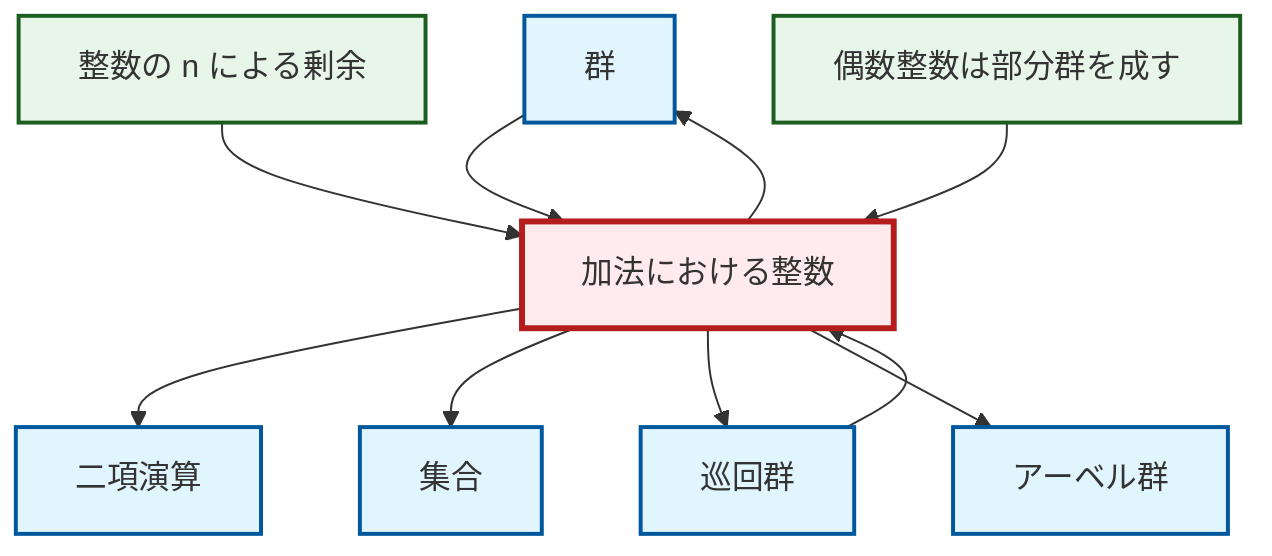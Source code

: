 graph TD
    classDef definition fill:#e1f5fe,stroke:#01579b,stroke-width:2px
    classDef theorem fill:#f3e5f5,stroke:#4a148c,stroke-width:2px
    classDef axiom fill:#fff3e0,stroke:#e65100,stroke-width:2px
    classDef example fill:#e8f5e9,stroke:#1b5e20,stroke-width:2px
    classDef current fill:#ffebee,stroke:#b71c1c,stroke-width:3px
    def-group["群"]:::definition
    def-set["集合"]:::definition
    ex-quotient-integers-mod-n["整数の n による剰余"]:::example
    def-cyclic-group["巡回群"]:::definition
    def-binary-operation["二項演算"]:::definition
    def-abelian-group["アーベル群"]:::definition
    ex-even-integers-subgroup["偶数整数は部分群を成す"]:::example
    ex-integers-addition["加法における整数"]:::example
    def-cyclic-group --> ex-integers-addition
    ex-integers-addition --> def-binary-operation
    def-group --> ex-integers-addition
    ex-integers-addition --> def-set
    ex-integers-addition --> def-group
    ex-quotient-integers-mod-n --> ex-integers-addition
    ex-integers-addition --> def-cyclic-group
    ex-even-integers-subgroup --> ex-integers-addition
    ex-integers-addition --> def-abelian-group
    class ex-integers-addition current